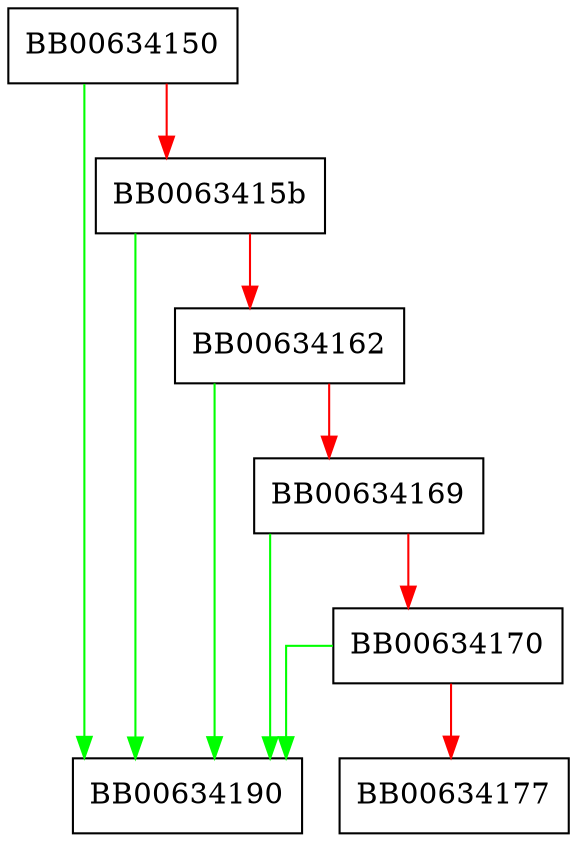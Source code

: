 digraph ossl_rsa_validate_pairwise {
  node [shape="box"];
  graph [splines=ortho];
  BB00634150 -> BB00634190 [color="green"];
  BB00634150 -> BB0063415b [color="red"];
  BB0063415b -> BB00634190 [color="green"];
  BB0063415b -> BB00634162 [color="red"];
  BB00634162 -> BB00634190 [color="green"];
  BB00634162 -> BB00634169 [color="red"];
  BB00634169 -> BB00634190 [color="green"];
  BB00634169 -> BB00634170 [color="red"];
  BB00634170 -> BB00634190 [color="green"];
  BB00634170 -> BB00634177 [color="red"];
}
